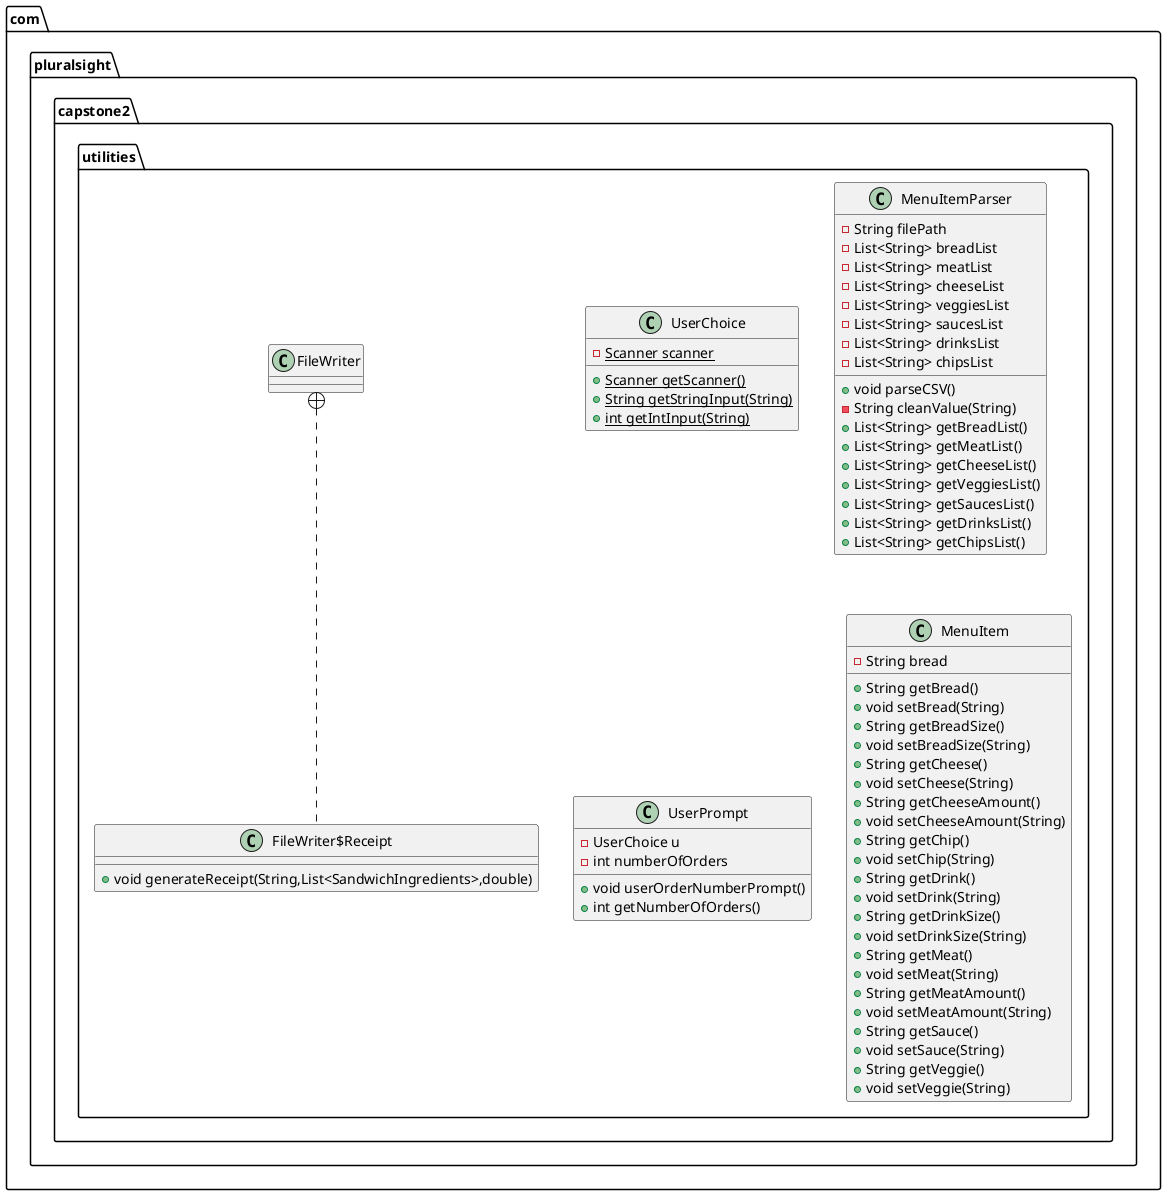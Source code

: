 @startuml
class com.pluralsight.capstone2.utilities.UserChoice {
- {static} Scanner scanner
+ {static} Scanner getScanner()
+ {static} String getStringInput(String)
+ {static} int getIntInput(String)
}


class com.pluralsight.capstone2.utilities.MenuItemParser {
- String filePath
- List<String> breadList
- List<String> meatList
- List<String> cheeseList
- List<String> veggiesList
- List<String> saucesList
- List<String> drinksList
- List<String> chipsList
+ void parseCSV()
- String cleanValue(String)
+ List<String> getBreadList()
+ List<String> getMeatList()
+ List<String> getCheeseList()
+ List<String> getVeggiesList()
+ List<String> getSaucesList()
+ List<String> getDrinksList()
+ List<String> getChipsList()
}


class com.pluralsight.capstone2.utilities.UserPrompt {
- UserChoice u
- int numberOfOrders
+ void userOrderNumberPrompt()
+ int getNumberOfOrders()
}


class com.pluralsight.capstone2.utilities.MenuItem {
- String bread
+ String getBread()
+ void setBread(String)
+ String getBreadSize()
+ void setBreadSize(String)
+ String getCheese()
+ void setCheese(String)
+ String getCheeseAmount()
+ void setCheeseAmount(String)
+ String getChip()
+ void setChip(String)
+ String getDrink()
+ void setDrink(String)
+ String getDrinkSize()
+ void setDrinkSize(String)
+ String getMeat()
+ void setMeat(String)
+ String getMeatAmount()
+ void setMeatAmount(String)
+ String getSauce()
+ void setSauce(String)
+ String getVeggie()
+ void setVeggie(String)
}


class com.pluralsight.capstone2.utilities.FileWriter {
}
class com.pluralsight.capstone2.utilities.FileWriter$Receipt {
+ void generateReceipt(String,List<SandwichIngredients>,double)
}



com.pluralsight.capstone2.utilities.FileWriter +.. com.pluralsight.capstone2.utilities.FileWriter$Receipt
@enduml